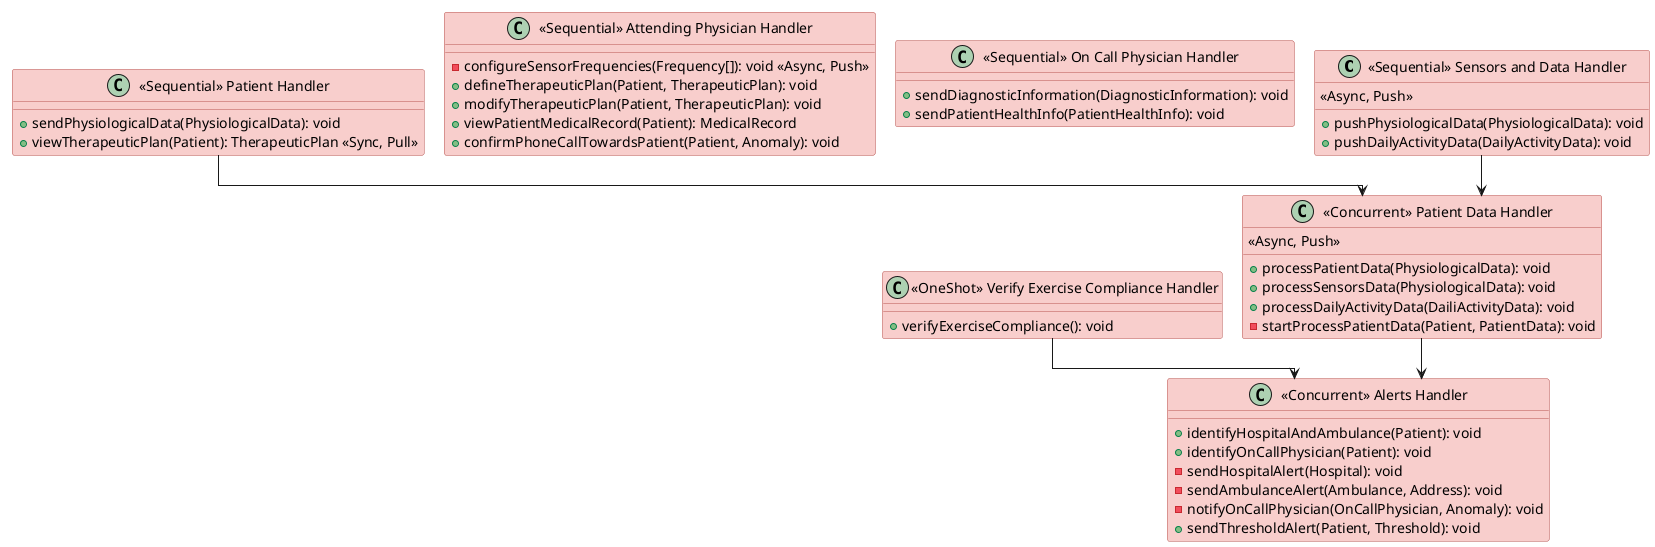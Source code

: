 @startuml concrete_diagram

!pragma layout elk

skinparam ClassBorderColor #B85450
skinparam ClassBackgroundColor #F8CECC

together {
  class "<<Sequential>> Sensors and Data Handler" as C1 {
    <<Async, Push>>
    + pushPhysiologicalData(PhysiologicalData): void
    + pushDailyActivityData(DailyActivityData): void
  }

  class "<<Concurrent>> Alerts Handler" as C2 {
    +identifyHospitalAndAmbulance(Patient): void
    +identifyOnCallPhysician(Patient): void
    -sendHospitalAlert(Hospital): void
    -sendAmbulanceAlert(Ambulance, Address): void
    -notifyOnCallPhysician(OnCallPhysician, Anomaly): void
    +sendThresholdAlert(Patient, Threshold): void
  }

  class "<<Sequential>> Patient Handler" as C3 {
    +sendPhysiologicalData(PhysiologicalData): void
    +viewTherapeuticPlan(Patient): TherapeuticPlan <<Sync, Pull>>
  }

  class "<<Concurrent>> Patient Data Handler" as C6 {
    <<Async, Push>>
    +processPatientData(PhysiologicalData): void
    +processSensorsData(PhysiologicalData): void
    +processDailyActivityData(DailiActivityData): void
    -startProcessPatientData(Patient, PatientData): void
  }

  class "<<OneShot>> Verify Exercise Compliance Handler" as C7 {
    +verifyExerciseCompliance(): void
  }
}

class "<<Sequential>> On Call Physician Handler" as C4 {
  +sendDiagnosticInformation(DiagnosticInformation): void
  +sendPatientHealthInfo(PatientHealthInfo): void
}

class "<<Sequential>> Attending Physician Handler" as C5 {
  -configureSensorFrequencies(Frequency[]): void <<Async, Push>>
  +defineTherapeuticPlan(Patient, TherapeuticPlan): void
  +modifyTherapeuticPlan(Patient, TherapeuticPlan): void
  +viewPatientMedicalRecord(Patient): MedicalRecord
  +confirmPhoneCallTowardsPatient(Patient, Anomaly): void
}

C1 -> C6
C6 -> C2
C3 -> C6
C7 -> C2

@enduml
